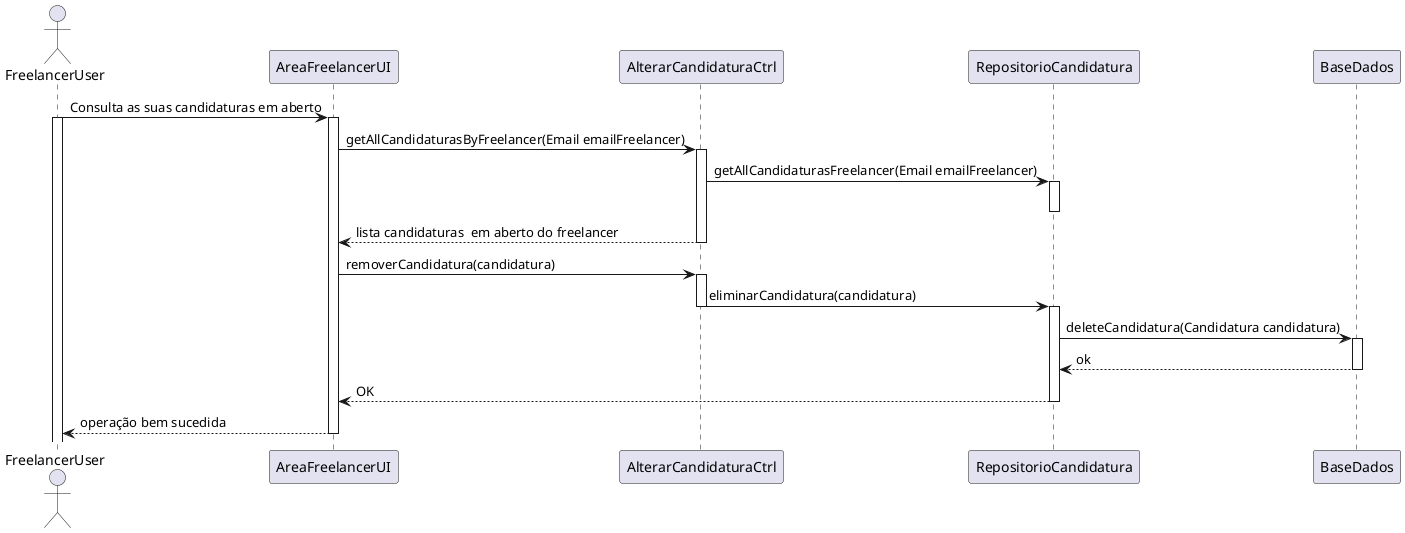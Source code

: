 @startuml 
actor FreelancerUser as FreelancerUser
FreelancerUser -> AreaFreelancerUI : Consulta as suas candidaturas em aberto
activate FreelancerUser
activate AreaFreelancerUI
AreaFreelancerUI -> AlterarCandidaturaCtrl : getAllCandidaturasByFreelancer(Email emailFreelancer)
activate AlterarCandidaturaCtrl


AlterarCandidaturaCtrl -> RepositorioCandidatura : getAllCandidaturasFreelancer(Email emailFreelancer)
activate RepositorioCandidatura
deactivate RepositorioCandidatura

AlterarCandidaturaCtrl --> AreaFreelancerUI : lista candidaturas  em aberto do freelancer
deactivate AlterarCandidaturaCtrl

AreaFreelancerUI -> AlterarCandidaturaCtrl : removerCandidatura(candidatura)
activate AlterarCandidaturaCtrl

AlterarCandidaturaCtrl -> RepositorioCandidatura : eliminarCandidatura(candidatura)
deactivate AlterarCandidaturaCtrl
activate RepositorioCandidatura

RepositorioCandidatura -> BaseDados : deleteCandidatura(Candidatura candidatura)
activate BaseDados
RepositorioCandidatura <-- BaseDados : ok
deactivate BaseDados

RepositorioCandidatura --> AreaFreelancerUI : OK
deactivate RepositorioCandidatura
AreaFreelancerUI --> FreelancerUser : operação bem sucedida
deactivate AreaFreelancerUI
@enduml